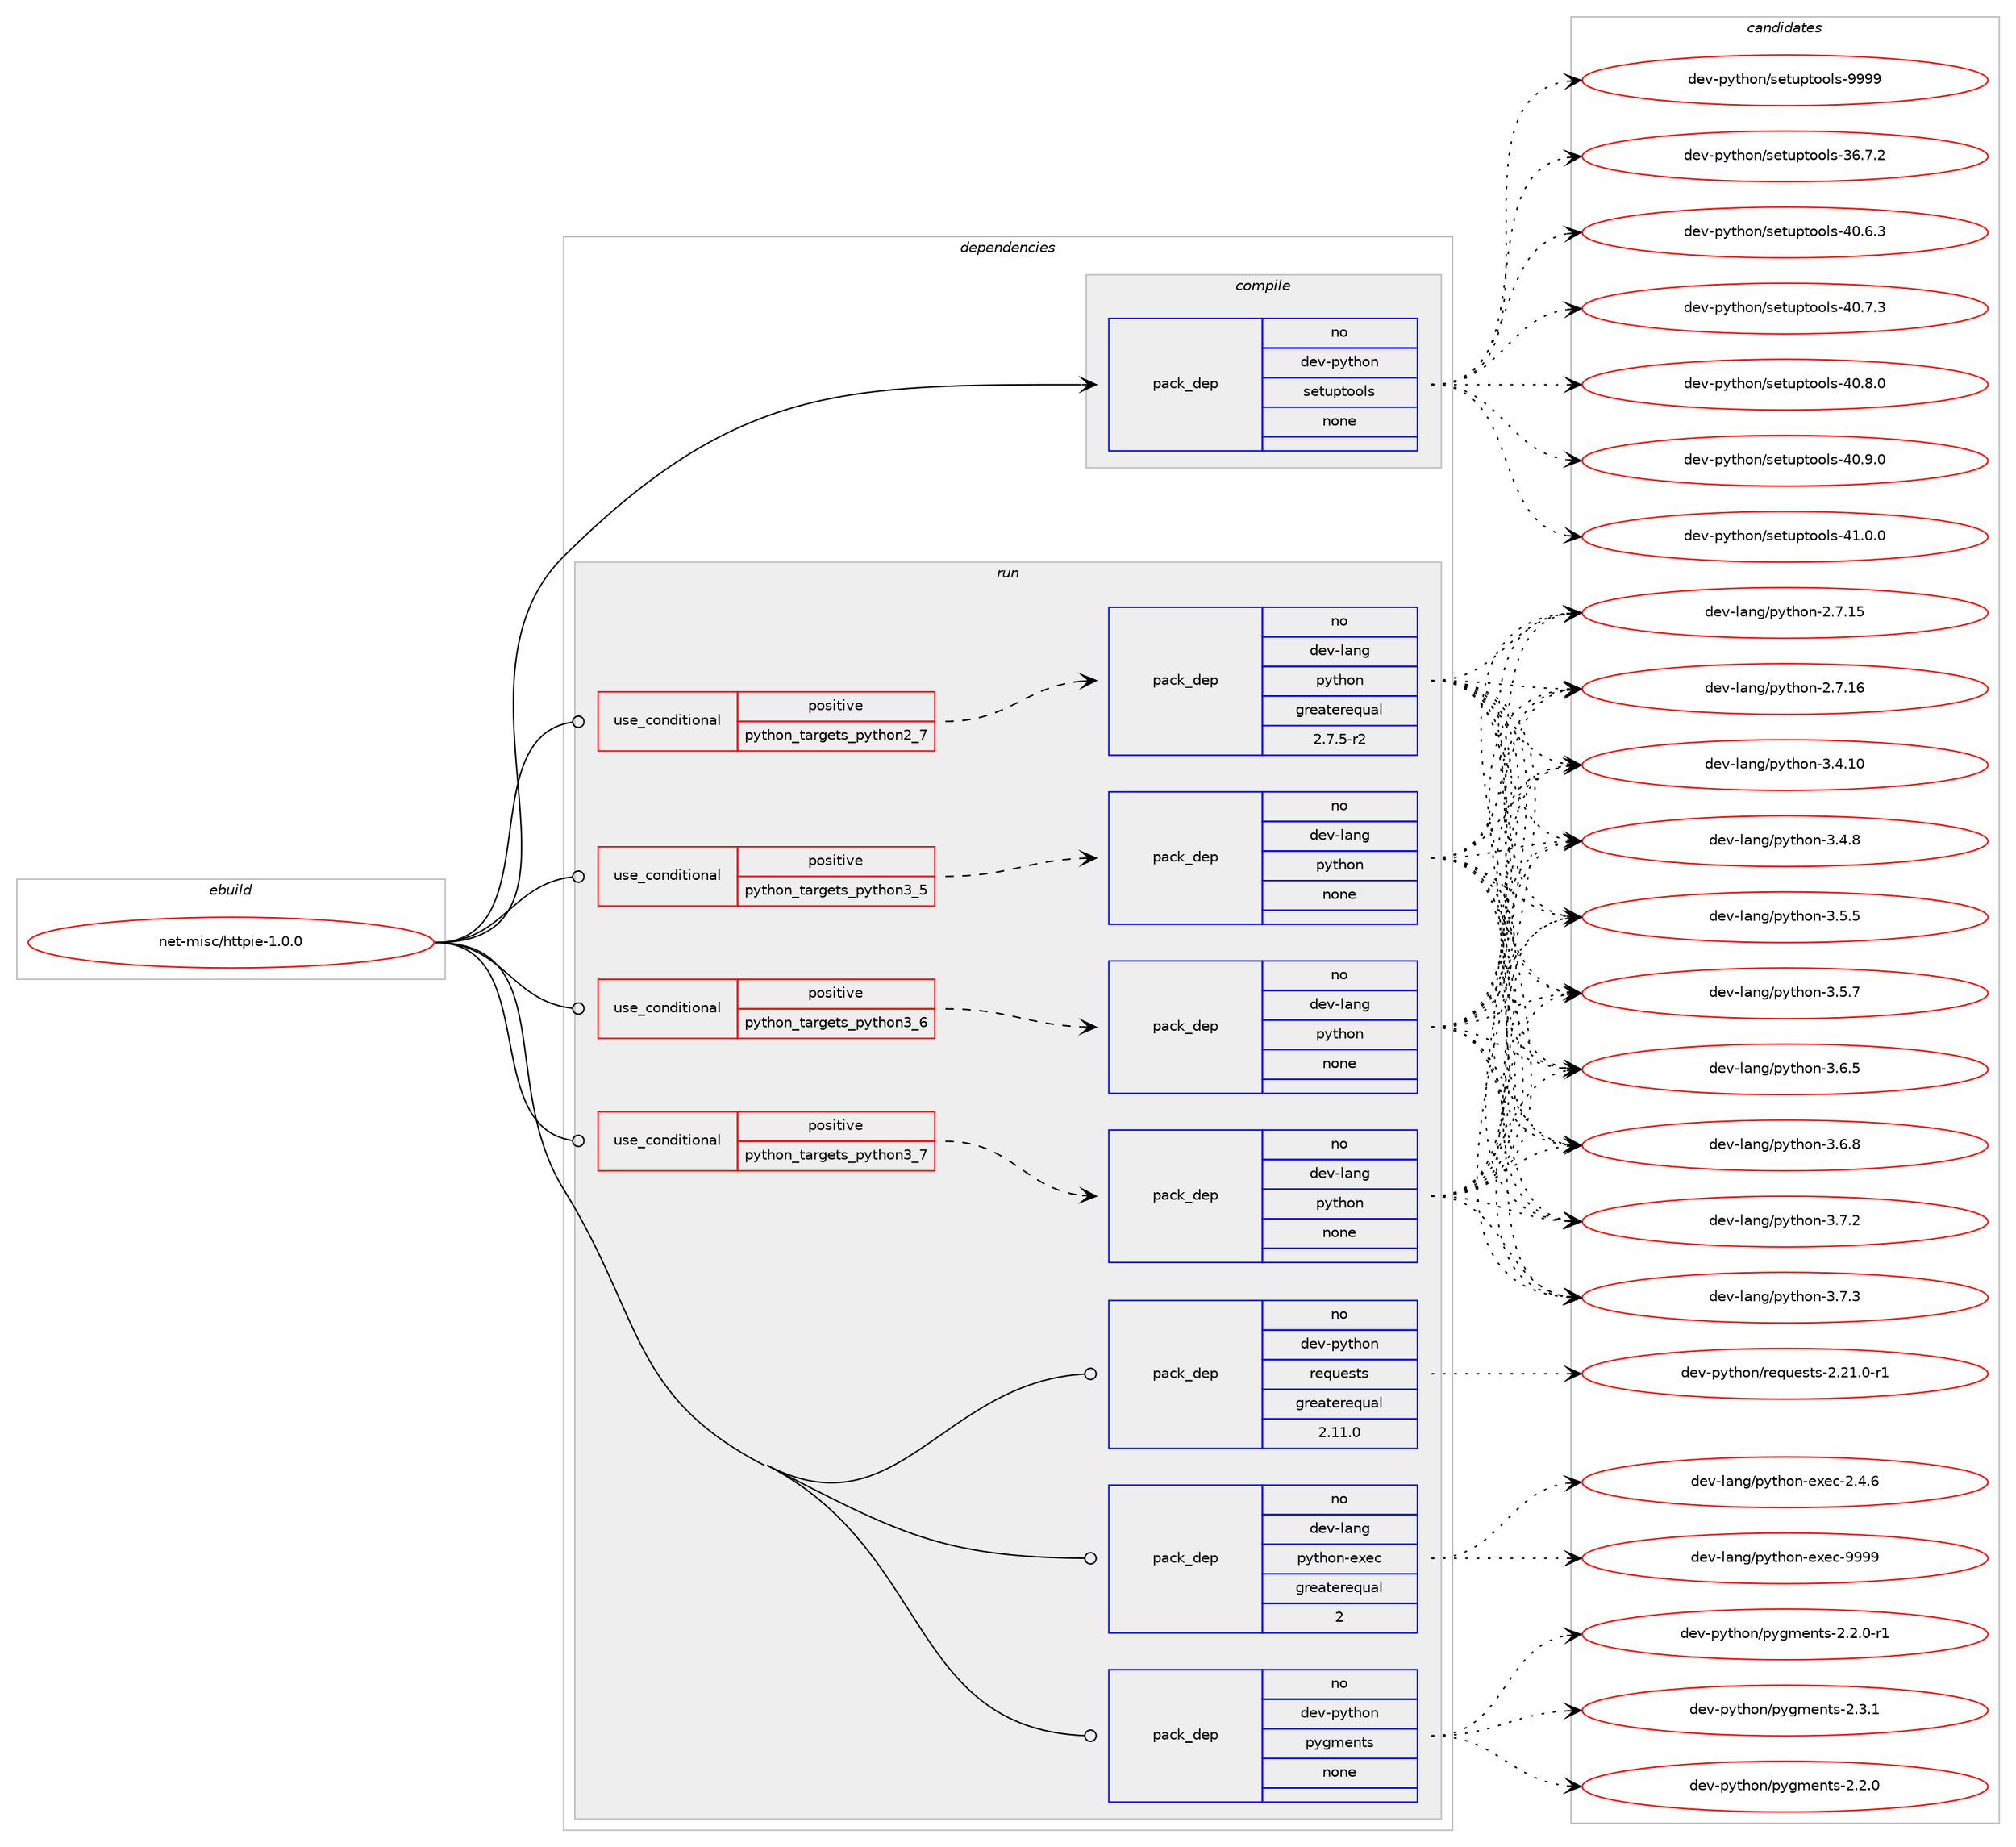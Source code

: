 digraph prolog {

# *************
# Graph options
# *************

newrank=true;
concentrate=true;
compound=true;
graph [rankdir=LR,fontname=Helvetica,fontsize=10,ranksep=1.5];#, ranksep=2.5, nodesep=0.2];
edge  [arrowhead=vee];
node  [fontname=Helvetica,fontsize=10];

# **********
# The ebuild
# **********

subgraph cluster_leftcol {
color=gray;
rank=same;
label=<<i>ebuild</i>>;
id [label="net-misc/httpie-1.0.0", color=red, width=4, href="../net-misc/httpie-1.0.0.svg"];
}

# ****************
# The dependencies
# ****************

subgraph cluster_midcol {
color=gray;
label=<<i>dependencies</i>>;
subgraph cluster_compile {
fillcolor="#eeeeee";
style=filled;
label=<<i>compile</i>>;
subgraph pack2792 {
dependency3764 [label=<<TABLE BORDER="0" CELLBORDER="1" CELLSPACING="0" CELLPADDING="4" WIDTH="220"><TR><TD ROWSPAN="6" CELLPADDING="30">pack_dep</TD></TR><TR><TD WIDTH="110">no</TD></TR><TR><TD>dev-python</TD></TR><TR><TD>setuptools</TD></TR><TR><TD>none</TD></TR><TR><TD></TD></TR></TABLE>>, shape=none, color=blue];
}
id:e -> dependency3764:w [weight=20,style="solid",arrowhead="vee"];
}
subgraph cluster_compileandrun {
fillcolor="#eeeeee";
style=filled;
label=<<i>compile and run</i>>;
}
subgraph cluster_run {
fillcolor="#eeeeee";
style=filled;
label=<<i>run</i>>;
subgraph cond914 {
dependency3765 [label=<<TABLE BORDER="0" CELLBORDER="1" CELLSPACING="0" CELLPADDING="4"><TR><TD ROWSPAN="3" CELLPADDING="10">use_conditional</TD></TR><TR><TD>positive</TD></TR><TR><TD>python_targets_python2_7</TD></TR></TABLE>>, shape=none, color=red];
subgraph pack2793 {
dependency3766 [label=<<TABLE BORDER="0" CELLBORDER="1" CELLSPACING="0" CELLPADDING="4" WIDTH="220"><TR><TD ROWSPAN="6" CELLPADDING="30">pack_dep</TD></TR><TR><TD WIDTH="110">no</TD></TR><TR><TD>dev-lang</TD></TR><TR><TD>python</TD></TR><TR><TD>greaterequal</TD></TR><TR><TD>2.7.5-r2</TD></TR></TABLE>>, shape=none, color=blue];
}
dependency3765:e -> dependency3766:w [weight=20,style="dashed",arrowhead="vee"];
}
id:e -> dependency3765:w [weight=20,style="solid",arrowhead="odot"];
subgraph cond915 {
dependency3767 [label=<<TABLE BORDER="0" CELLBORDER="1" CELLSPACING="0" CELLPADDING="4"><TR><TD ROWSPAN="3" CELLPADDING="10">use_conditional</TD></TR><TR><TD>positive</TD></TR><TR><TD>python_targets_python3_5</TD></TR></TABLE>>, shape=none, color=red];
subgraph pack2794 {
dependency3768 [label=<<TABLE BORDER="0" CELLBORDER="1" CELLSPACING="0" CELLPADDING="4" WIDTH="220"><TR><TD ROWSPAN="6" CELLPADDING="30">pack_dep</TD></TR><TR><TD WIDTH="110">no</TD></TR><TR><TD>dev-lang</TD></TR><TR><TD>python</TD></TR><TR><TD>none</TD></TR><TR><TD></TD></TR></TABLE>>, shape=none, color=blue];
}
dependency3767:e -> dependency3768:w [weight=20,style="dashed",arrowhead="vee"];
}
id:e -> dependency3767:w [weight=20,style="solid",arrowhead="odot"];
subgraph cond916 {
dependency3769 [label=<<TABLE BORDER="0" CELLBORDER="1" CELLSPACING="0" CELLPADDING="4"><TR><TD ROWSPAN="3" CELLPADDING="10">use_conditional</TD></TR><TR><TD>positive</TD></TR><TR><TD>python_targets_python3_6</TD></TR></TABLE>>, shape=none, color=red];
subgraph pack2795 {
dependency3770 [label=<<TABLE BORDER="0" CELLBORDER="1" CELLSPACING="0" CELLPADDING="4" WIDTH="220"><TR><TD ROWSPAN="6" CELLPADDING="30">pack_dep</TD></TR><TR><TD WIDTH="110">no</TD></TR><TR><TD>dev-lang</TD></TR><TR><TD>python</TD></TR><TR><TD>none</TD></TR><TR><TD></TD></TR></TABLE>>, shape=none, color=blue];
}
dependency3769:e -> dependency3770:w [weight=20,style="dashed",arrowhead="vee"];
}
id:e -> dependency3769:w [weight=20,style="solid",arrowhead="odot"];
subgraph cond917 {
dependency3771 [label=<<TABLE BORDER="0" CELLBORDER="1" CELLSPACING="0" CELLPADDING="4"><TR><TD ROWSPAN="3" CELLPADDING="10">use_conditional</TD></TR><TR><TD>positive</TD></TR><TR><TD>python_targets_python3_7</TD></TR></TABLE>>, shape=none, color=red];
subgraph pack2796 {
dependency3772 [label=<<TABLE BORDER="0" CELLBORDER="1" CELLSPACING="0" CELLPADDING="4" WIDTH="220"><TR><TD ROWSPAN="6" CELLPADDING="30">pack_dep</TD></TR><TR><TD WIDTH="110">no</TD></TR><TR><TD>dev-lang</TD></TR><TR><TD>python</TD></TR><TR><TD>none</TD></TR><TR><TD></TD></TR></TABLE>>, shape=none, color=blue];
}
dependency3771:e -> dependency3772:w [weight=20,style="dashed",arrowhead="vee"];
}
id:e -> dependency3771:w [weight=20,style="solid",arrowhead="odot"];
subgraph pack2797 {
dependency3773 [label=<<TABLE BORDER="0" CELLBORDER="1" CELLSPACING="0" CELLPADDING="4" WIDTH="220"><TR><TD ROWSPAN="6" CELLPADDING="30">pack_dep</TD></TR><TR><TD WIDTH="110">no</TD></TR><TR><TD>dev-lang</TD></TR><TR><TD>python-exec</TD></TR><TR><TD>greaterequal</TD></TR><TR><TD>2</TD></TR></TABLE>>, shape=none, color=blue];
}
id:e -> dependency3773:w [weight=20,style="solid",arrowhead="odot"];
subgraph pack2798 {
dependency3774 [label=<<TABLE BORDER="0" CELLBORDER="1" CELLSPACING="0" CELLPADDING="4" WIDTH="220"><TR><TD ROWSPAN="6" CELLPADDING="30">pack_dep</TD></TR><TR><TD WIDTH="110">no</TD></TR><TR><TD>dev-python</TD></TR><TR><TD>pygments</TD></TR><TR><TD>none</TD></TR><TR><TD></TD></TR></TABLE>>, shape=none, color=blue];
}
id:e -> dependency3774:w [weight=20,style="solid",arrowhead="odot"];
subgraph pack2799 {
dependency3775 [label=<<TABLE BORDER="0" CELLBORDER="1" CELLSPACING="0" CELLPADDING="4" WIDTH="220"><TR><TD ROWSPAN="6" CELLPADDING="30">pack_dep</TD></TR><TR><TD WIDTH="110">no</TD></TR><TR><TD>dev-python</TD></TR><TR><TD>requests</TD></TR><TR><TD>greaterequal</TD></TR><TR><TD>2.11.0</TD></TR></TABLE>>, shape=none, color=blue];
}
id:e -> dependency3775:w [weight=20,style="solid",arrowhead="odot"];
}
}

# **************
# The candidates
# **************

subgraph cluster_choices {
rank=same;
color=gray;
label=<<i>candidates</i>>;

subgraph choice2792 {
color=black;
nodesep=1;
choice100101118451121211161041111104711510111611711211611111110811545515446554650 [label="dev-python/setuptools-36.7.2", color=red, width=4,href="../dev-python/setuptools-36.7.2.svg"];
choice100101118451121211161041111104711510111611711211611111110811545524846544651 [label="dev-python/setuptools-40.6.3", color=red, width=4,href="../dev-python/setuptools-40.6.3.svg"];
choice100101118451121211161041111104711510111611711211611111110811545524846554651 [label="dev-python/setuptools-40.7.3", color=red, width=4,href="../dev-python/setuptools-40.7.3.svg"];
choice100101118451121211161041111104711510111611711211611111110811545524846564648 [label="dev-python/setuptools-40.8.0", color=red, width=4,href="../dev-python/setuptools-40.8.0.svg"];
choice100101118451121211161041111104711510111611711211611111110811545524846574648 [label="dev-python/setuptools-40.9.0", color=red, width=4,href="../dev-python/setuptools-40.9.0.svg"];
choice100101118451121211161041111104711510111611711211611111110811545524946484648 [label="dev-python/setuptools-41.0.0", color=red, width=4,href="../dev-python/setuptools-41.0.0.svg"];
choice10010111845112121116104111110471151011161171121161111111081154557575757 [label="dev-python/setuptools-9999", color=red, width=4,href="../dev-python/setuptools-9999.svg"];
dependency3764:e -> choice100101118451121211161041111104711510111611711211611111110811545515446554650:w [style=dotted,weight="100"];
dependency3764:e -> choice100101118451121211161041111104711510111611711211611111110811545524846544651:w [style=dotted,weight="100"];
dependency3764:e -> choice100101118451121211161041111104711510111611711211611111110811545524846554651:w [style=dotted,weight="100"];
dependency3764:e -> choice100101118451121211161041111104711510111611711211611111110811545524846564648:w [style=dotted,weight="100"];
dependency3764:e -> choice100101118451121211161041111104711510111611711211611111110811545524846574648:w [style=dotted,weight="100"];
dependency3764:e -> choice100101118451121211161041111104711510111611711211611111110811545524946484648:w [style=dotted,weight="100"];
dependency3764:e -> choice10010111845112121116104111110471151011161171121161111111081154557575757:w [style=dotted,weight="100"];
}
subgraph choice2793 {
color=black;
nodesep=1;
choice10010111845108971101034711212111610411111045504655464953 [label="dev-lang/python-2.7.15", color=red, width=4,href="../dev-lang/python-2.7.15.svg"];
choice10010111845108971101034711212111610411111045504655464954 [label="dev-lang/python-2.7.16", color=red, width=4,href="../dev-lang/python-2.7.16.svg"];
choice10010111845108971101034711212111610411111045514652464948 [label="dev-lang/python-3.4.10", color=red, width=4,href="../dev-lang/python-3.4.10.svg"];
choice100101118451089711010347112121116104111110455146524656 [label="dev-lang/python-3.4.8", color=red, width=4,href="../dev-lang/python-3.4.8.svg"];
choice100101118451089711010347112121116104111110455146534653 [label="dev-lang/python-3.5.5", color=red, width=4,href="../dev-lang/python-3.5.5.svg"];
choice100101118451089711010347112121116104111110455146534655 [label="dev-lang/python-3.5.7", color=red, width=4,href="../dev-lang/python-3.5.7.svg"];
choice100101118451089711010347112121116104111110455146544653 [label="dev-lang/python-3.6.5", color=red, width=4,href="../dev-lang/python-3.6.5.svg"];
choice100101118451089711010347112121116104111110455146544656 [label="dev-lang/python-3.6.8", color=red, width=4,href="../dev-lang/python-3.6.8.svg"];
choice100101118451089711010347112121116104111110455146554650 [label="dev-lang/python-3.7.2", color=red, width=4,href="../dev-lang/python-3.7.2.svg"];
choice100101118451089711010347112121116104111110455146554651 [label="dev-lang/python-3.7.3", color=red, width=4,href="../dev-lang/python-3.7.3.svg"];
dependency3766:e -> choice10010111845108971101034711212111610411111045504655464953:w [style=dotted,weight="100"];
dependency3766:e -> choice10010111845108971101034711212111610411111045504655464954:w [style=dotted,weight="100"];
dependency3766:e -> choice10010111845108971101034711212111610411111045514652464948:w [style=dotted,weight="100"];
dependency3766:e -> choice100101118451089711010347112121116104111110455146524656:w [style=dotted,weight="100"];
dependency3766:e -> choice100101118451089711010347112121116104111110455146534653:w [style=dotted,weight="100"];
dependency3766:e -> choice100101118451089711010347112121116104111110455146534655:w [style=dotted,weight="100"];
dependency3766:e -> choice100101118451089711010347112121116104111110455146544653:w [style=dotted,weight="100"];
dependency3766:e -> choice100101118451089711010347112121116104111110455146544656:w [style=dotted,weight="100"];
dependency3766:e -> choice100101118451089711010347112121116104111110455146554650:w [style=dotted,weight="100"];
dependency3766:e -> choice100101118451089711010347112121116104111110455146554651:w [style=dotted,weight="100"];
}
subgraph choice2794 {
color=black;
nodesep=1;
choice10010111845108971101034711212111610411111045504655464953 [label="dev-lang/python-2.7.15", color=red, width=4,href="../dev-lang/python-2.7.15.svg"];
choice10010111845108971101034711212111610411111045504655464954 [label="dev-lang/python-2.7.16", color=red, width=4,href="../dev-lang/python-2.7.16.svg"];
choice10010111845108971101034711212111610411111045514652464948 [label="dev-lang/python-3.4.10", color=red, width=4,href="../dev-lang/python-3.4.10.svg"];
choice100101118451089711010347112121116104111110455146524656 [label="dev-lang/python-3.4.8", color=red, width=4,href="../dev-lang/python-3.4.8.svg"];
choice100101118451089711010347112121116104111110455146534653 [label="dev-lang/python-3.5.5", color=red, width=4,href="../dev-lang/python-3.5.5.svg"];
choice100101118451089711010347112121116104111110455146534655 [label="dev-lang/python-3.5.7", color=red, width=4,href="../dev-lang/python-3.5.7.svg"];
choice100101118451089711010347112121116104111110455146544653 [label="dev-lang/python-3.6.5", color=red, width=4,href="../dev-lang/python-3.6.5.svg"];
choice100101118451089711010347112121116104111110455146544656 [label="dev-lang/python-3.6.8", color=red, width=4,href="../dev-lang/python-3.6.8.svg"];
choice100101118451089711010347112121116104111110455146554650 [label="dev-lang/python-3.7.2", color=red, width=4,href="../dev-lang/python-3.7.2.svg"];
choice100101118451089711010347112121116104111110455146554651 [label="dev-lang/python-3.7.3", color=red, width=4,href="../dev-lang/python-3.7.3.svg"];
dependency3768:e -> choice10010111845108971101034711212111610411111045504655464953:w [style=dotted,weight="100"];
dependency3768:e -> choice10010111845108971101034711212111610411111045504655464954:w [style=dotted,weight="100"];
dependency3768:e -> choice10010111845108971101034711212111610411111045514652464948:w [style=dotted,weight="100"];
dependency3768:e -> choice100101118451089711010347112121116104111110455146524656:w [style=dotted,weight="100"];
dependency3768:e -> choice100101118451089711010347112121116104111110455146534653:w [style=dotted,weight="100"];
dependency3768:e -> choice100101118451089711010347112121116104111110455146534655:w [style=dotted,weight="100"];
dependency3768:e -> choice100101118451089711010347112121116104111110455146544653:w [style=dotted,weight="100"];
dependency3768:e -> choice100101118451089711010347112121116104111110455146544656:w [style=dotted,weight="100"];
dependency3768:e -> choice100101118451089711010347112121116104111110455146554650:w [style=dotted,weight="100"];
dependency3768:e -> choice100101118451089711010347112121116104111110455146554651:w [style=dotted,weight="100"];
}
subgraph choice2795 {
color=black;
nodesep=1;
choice10010111845108971101034711212111610411111045504655464953 [label="dev-lang/python-2.7.15", color=red, width=4,href="../dev-lang/python-2.7.15.svg"];
choice10010111845108971101034711212111610411111045504655464954 [label="dev-lang/python-2.7.16", color=red, width=4,href="../dev-lang/python-2.7.16.svg"];
choice10010111845108971101034711212111610411111045514652464948 [label="dev-lang/python-3.4.10", color=red, width=4,href="../dev-lang/python-3.4.10.svg"];
choice100101118451089711010347112121116104111110455146524656 [label="dev-lang/python-3.4.8", color=red, width=4,href="../dev-lang/python-3.4.8.svg"];
choice100101118451089711010347112121116104111110455146534653 [label="dev-lang/python-3.5.5", color=red, width=4,href="../dev-lang/python-3.5.5.svg"];
choice100101118451089711010347112121116104111110455146534655 [label="dev-lang/python-3.5.7", color=red, width=4,href="../dev-lang/python-3.5.7.svg"];
choice100101118451089711010347112121116104111110455146544653 [label="dev-lang/python-3.6.5", color=red, width=4,href="../dev-lang/python-3.6.5.svg"];
choice100101118451089711010347112121116104111110455146544656 [label="dev-lang/python-3.6.8", color=red, width=4,href="../dev-lang/python-3.6.8.svg"];
choice100101118451089711010347112121116104111110455146554650 [label="dev-lang/python-3.7.2", color=red, width=4,href="../dev-lang/python-3.7.2.svg"];
choice100101118451089711010347112121116104111110455146554651 [label="dev-lang/python-3.7.3", color=red, width=4,href="../dev-lang/python-3.7.3.svg"];
dependency3770:e -> choice10010111845108971101034711212111610411111045504655464953:w [style=dotted,weight="100"];
dependency3770:e -> choice10010111845108971101034711212111610411111045504655464954:w [style=dotted,weight="100"];
dependency3770:e -> choice10010111845108971101034711212111610411111045514652464948:w [style=dotted,weight="100"];
dependency3770:e -> choice100101118451089711010347112121116104111110455146524656:w [style=dotted,weight="100"];
dependency3770:e -> choice100101118451089711010347112121116104111110455146534653:w [style=dotted,weight="100"];
dependency3770:e -> choice100101118451089711010347112121116104111110455146534655:w [style=dotted,weight="100"];
dependency3770:e -> choice100101118451089711010347112121116104111110455146544653:w [style=dotted,weight="100"];
dependency3770:e -> choice100101118451089711010347112121116104111110455146544656:w [style=dotted,weight="100"];
dependency3770:e -> choice100101118451089711010347112121116104111110455146554650:w [style=dotted,weight="100"];
dependency3770:e -> choice100101118451089711010347112121116104111110455146554651:w [style=dotted,weight="100"];
}
subgraph choice2796 {
color=black;
nodesep=1;
choice10010111845108971101034711212111610411111045504655464953 [label="dev-lang/python-2.7.15", color=red, width=4,href="../dev-lang/python-2.7.15.svg"];
choice10010111845108971101034711212111610411111045504655464954 [label="dev-lang/python-2.7.16", color=red, width=4,href="../dev-lang/python-2.7.16.svg"];
choice10010111845108971101034711212111610411111045514652464948 [label="dev-lang/python-3.4.10", color=red, width=4,href="../dev-lang/python-3.4.10.svg"];
choice100101118451089711010347112121116104111110455146524656 [label="dev-lang/python-3.4.8", color=red, width=4,href="../dev-lang/python-3.4.8.svg"];
choice100101118451089711010347112121116104111110455146534653 [label="dev-lang/python-3.5.5", color=red, width=4,href="../dev-lang/python-3.5.5.svg"];
choice100101118451089711010347112121116104111110455146534655 [label="dev-lang/python-3.5.7", color=red, width=4,href="../dev-lang/python-3.5.7.svg"];
choice100101118451089711010347112121116104111110455146544653 [label="dev-lang/python-3.6.5", color=red, width=4,href="../dev-lang/python-3.6.5.svg"];
choice100101118451089711010347112121116104111110455146544656 [label="dev-lang/python-3.6.8", color=red, width=4,href="../dev-lang/python-3.6.8.svg"];
choice100101118451089711010347112121116104111110455146554650 [label="dev-lang/python-3.7.2", color=red, width=4,href="../dev-lang/python-3.7.2.svg"];
choice100101118451089711010347112121116104111110455146554651 [label="dev-lang/python-3.7.3", color=red, width=4,href="../dev-lang/python-3.7.3.svg"];
dependency3772:e -> choice10010111845108971101034711212111610411111045504655464953:w [style=dotted,weight="100"];
dependency3772:e -> choice10010111845108971101034711212111610411111045504655464954:w [style=dotted,weight="100"];
dependency3772:e -> choice10010111845108971101034711212111610411111045514652464948:w [style=dotted,weight="100"];
dependency3772:e -> choice100101118451089711010347112121116104111110455146524656:w [style=dotted,weight="100"];
dependency3772:e -> choice100101118451089711010347112121116104111110455146534653:w [style=dotted,weight="100"];
dependency3772:e -> choice100101118451089711010347112121116104111110455146534655:w [style=dotted,weight="100"];
dependency3772:e -> choice100101118451089711010347112121116104111110455146544653:w [style=dotted,weight="100"];
dependency3772:e -> choice100101118451089711010347112121116104111110455146544656:w [style=dotted,weight="100"];
dependency3772:e -> choice100101118451089711010347112121116104111110455146554650:w [style=dotted,weight="100"];
dependency3772:e -> choice100101118451089711010347112121116104111110455146554651:w [style=dotted,weight="100"];
}
subgraph choice2797 {
color=black;
nodesep=1;
choice1001011184510897110103471121211161041111104510112010199455046524654 [label="dev-lang/python-exec-2.4.6", color=red, width=4,href="../dev-lang/python-exec-2.4.6.svg"];
choice10010111845108971101034711212111610411111045101120101994557575757 [label="dev-lang/python-exec-9999", color=red, width=4,href="../dev-lang/python-exec-9999.svg"];
dependency3773:e -> choice1001011184510897110103471121211161041111104510112010199455046524654:w [style=dotted,weight="100"];
dependency3773:e -> choice10010111845108971101034711212111610411111045101120101994557575757:w [style=dotted,weight="100"];
}
subgraph choice2798 {
color=black;
nodesep=1;
choice1001011184511212111610411111047112121103109101110116115455046504648 [label="dev-python/pygments-2.2.0", color=red, width=4,href="../dev-python/pygments-2.2.0.svg"];
choice10010111845112121116104111110471121211031091011101161154550465046484511449 [label="dev-python/pygments-2.2.0-r1", color=red, width=4,href="../dev-python/pygments-2.2.0-r1.svg"];
choice1001011184511212111610411111047112121103109101110116115455046514649 [label="dev-python/pygments-2.3.1", color=red, width=4,href="../dev-python/pygments-2.3.1.svg"];
dependency3774:e -> choice1001011184511212111610411111047112121103109101110116115455046504648:w [style=dotted,weight="100"];
dependency3774:e -> choice10010111845112121116104111110471121211031091011101161154550465046484511449:w [style=dotted,weight="100"];
dependency3774:e -> choice1001011184511212111610411111047112121103109101110116115455046514649:w [style=dotted,weight="100"];
}
subgraph choice2799 {
color=black;
nodesep=1;
choice1001011184511212111610411111047114101113117101115116115455046504946484511449 [label="dev-python/requests-2.21.0-r1", color=red, width=4,href="../dev-python/requests-2.21.0-r1.svg"];
dependency3775:e -> choice1001011184511212111610411111047114101113117101115116115455046504946484511449:w [style=dotted,weight="100"];
}
}

}
